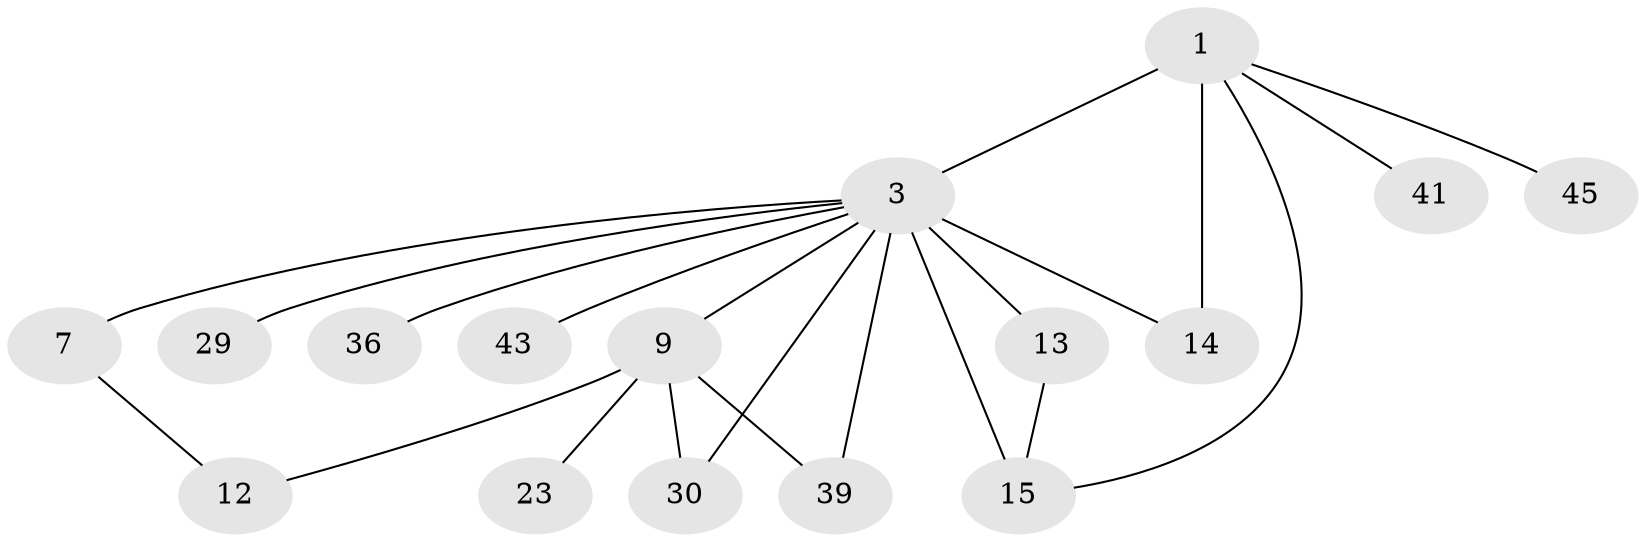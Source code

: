 // original degree distribution, {4: 0.07407407407407407, 5: 0.12962962962962962, 3: 0.16666666666666666, 2: 0.2777777777777778, 6: 0.018518518518518517, 1: 0.3333333333333333}
// Generated by graph-tools (version 1.1) at 2025/17/03/04/25 18:17:00]
// undirected, 16 vertices, 21 edges
graph export_dot {
graph [start="1"]
  node [color=gray90,style=filled];
  1 [super="+31+2"];
  3 [super="+4+19+10"];
  7 [super="+8"];
  9 [super="+11+18+47"];
  12;
  13 [super="+20"];
  14;
  15 [super="+32"];
  23 [super="+37"];
  29;
  30 [super="+38"];
  36 [super="+40"];
  39 [super="+42+48"];
  41;
  43;
  45;
  1 -- 3 [weight=3];
  1 -- 45;
  1 -- 41;
  1 -- 14;
  1 -- 15;
  3 -- 30;
  3 -- 7;
  3 -- 9 [weight=2];
  3 -- 13 [weight=2];
  3 -- 14;
  3 -- 15 [weight=2];
  3 -- 36;
  3 -- 39;
  3 -- 43;
  3 -- 29;
  7 -- 12;
  9 -- 12;
  9 -- 23;
  9 -- 39 [weight=2];
  9 -- 30;
  13 -- 15;
}
